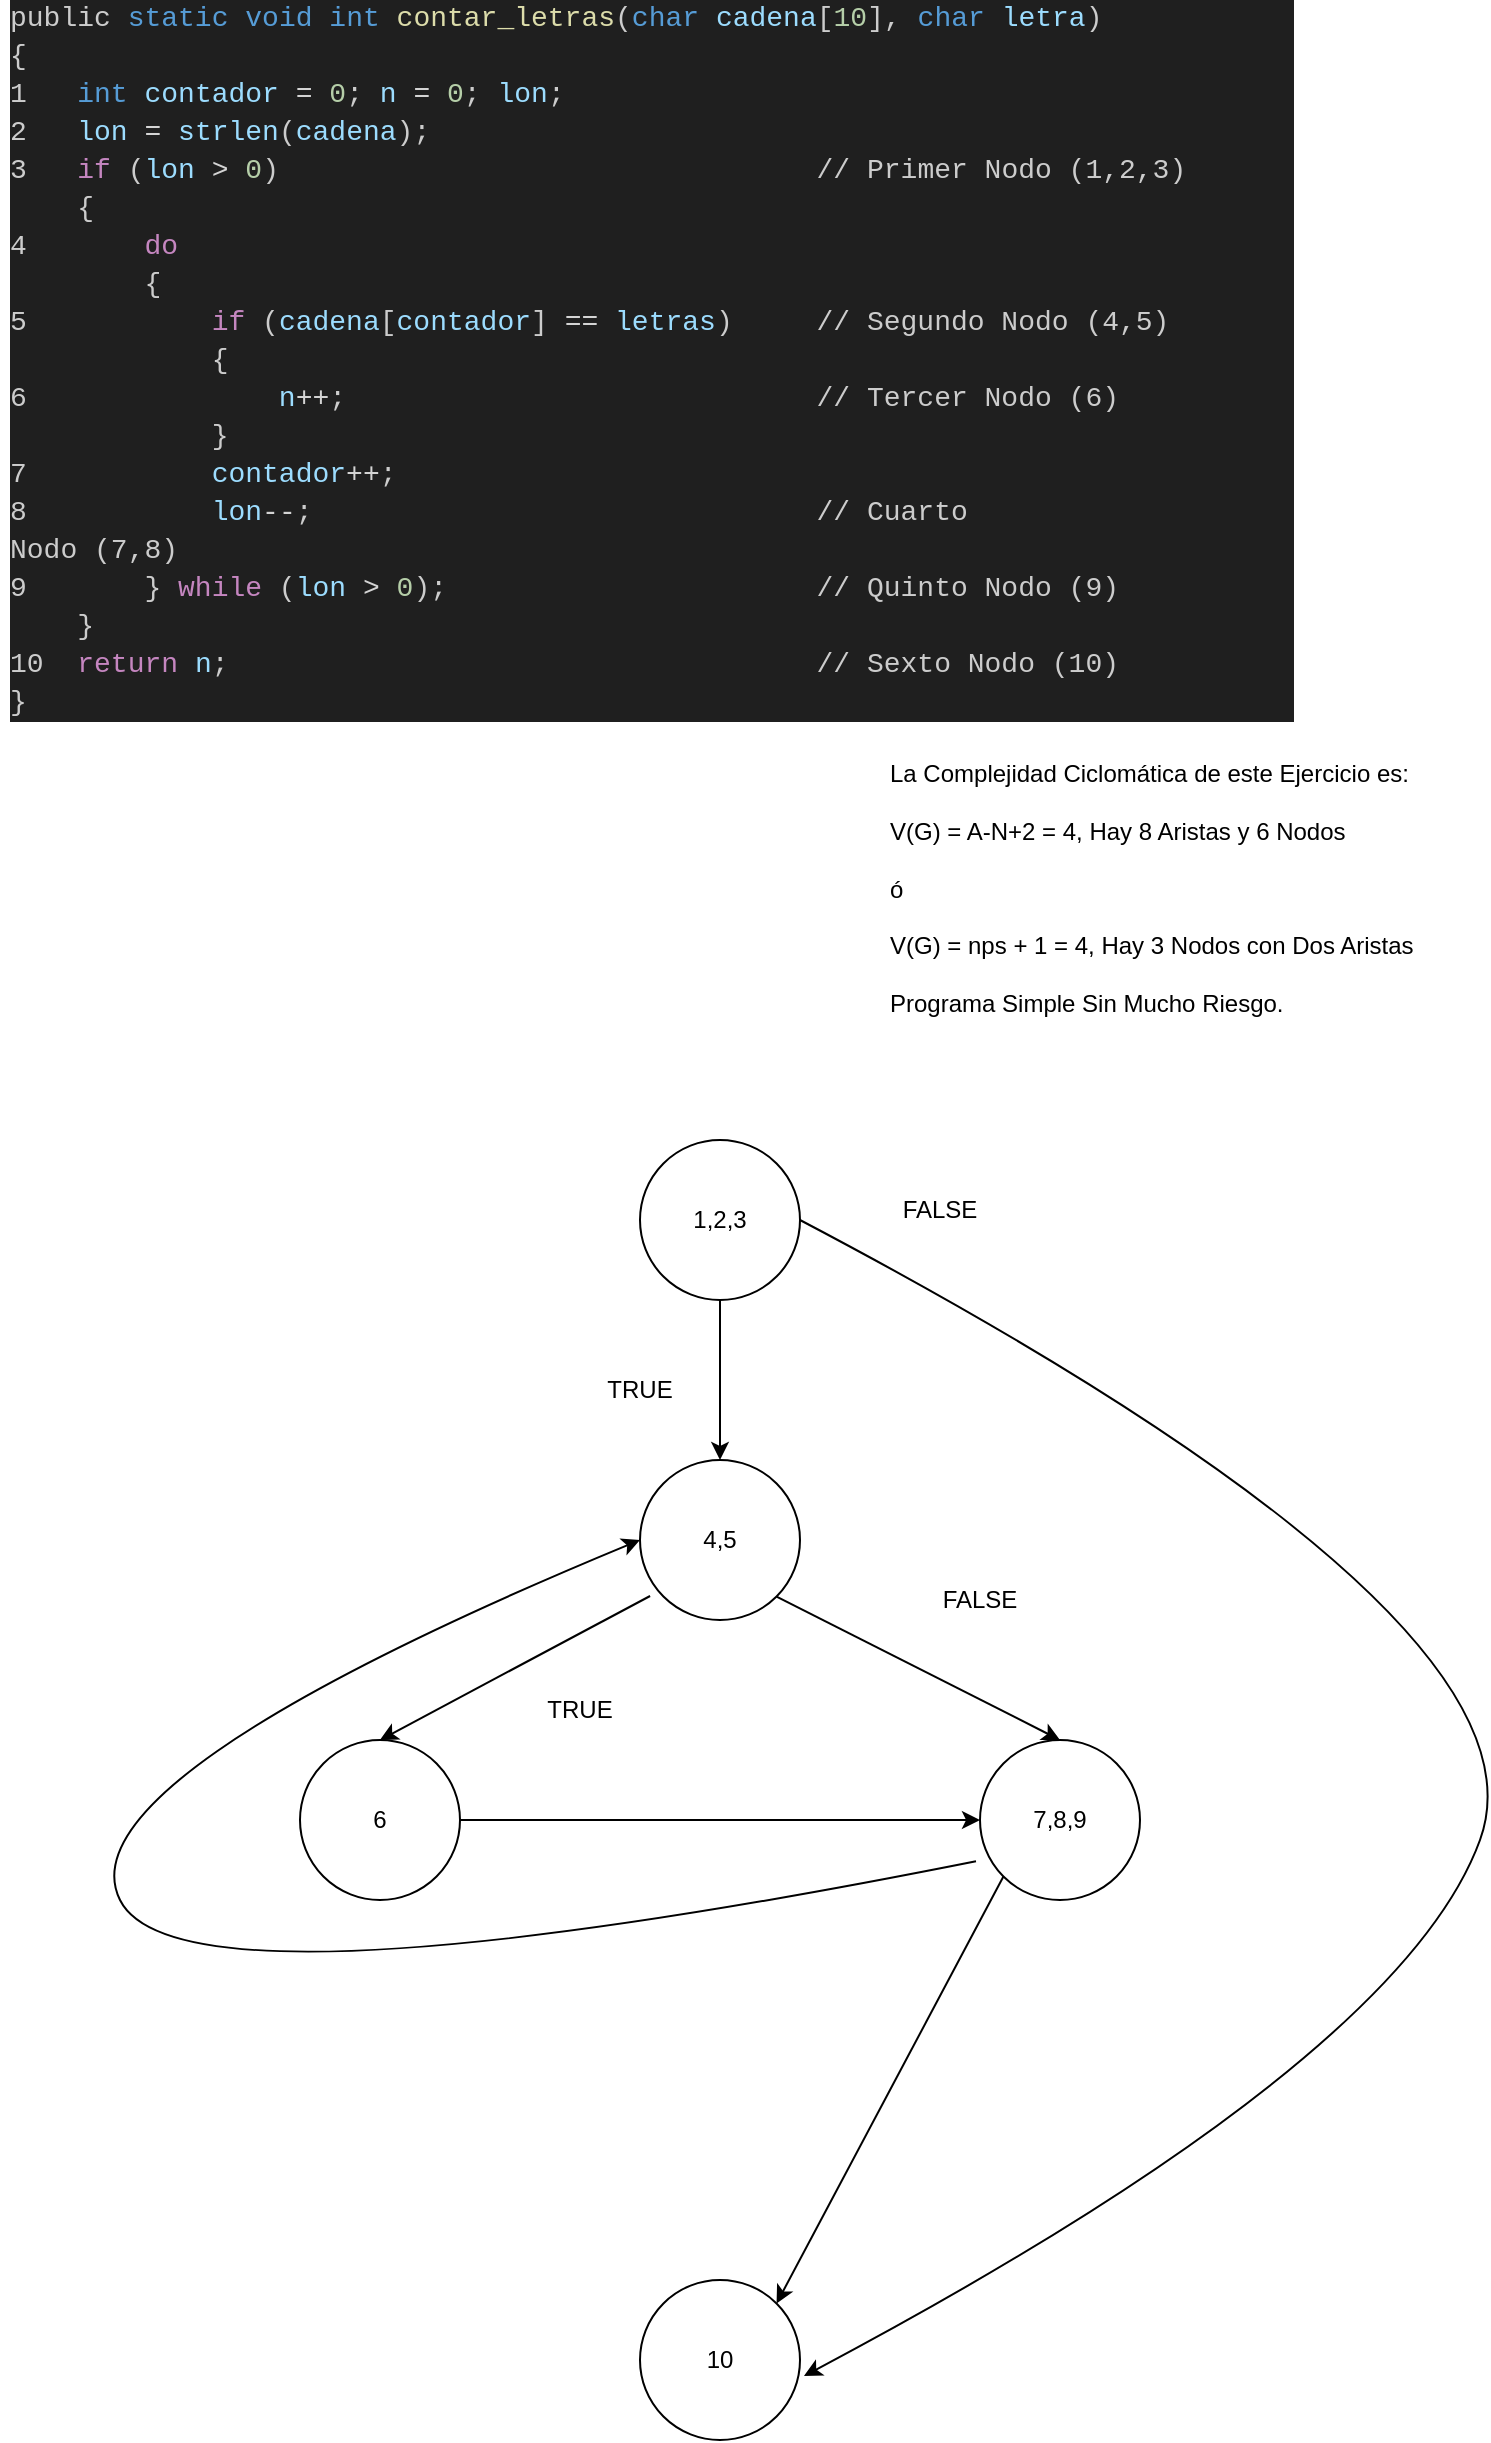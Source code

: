 <mxfile version="23.1.5" type="device">
  <diagram name="Página-1" id="R9G1KO56Wej6lRAiTYdm">
    <mxGraphModel dx="1912" dy="2262" grid="1" gridSize="10" guides="1" tooltips="1" connect="1" arrows="1" fold="1" page="1" pageScale="1" pageWidth="827" pageHeight="1169" math="0" shadow="0">
      <root>
        <mxCell id="0" />
        <mxCell id="1" parent="0" />
        <mxCell id="zJrBHstVzn8lc1cTPsC5-1" value="" style="ellipse;whiteSpace=wrap;html=1;aspect=fixed;" parent="1" vertex="1">
          <mxGeometry x="320" y="60" width="80" height="80" as="geometry" />
        </mxCell>
        <mxCell id="zJrBHstVzn8lc1cTPsC5-2" value="1,2,3" style="text;html=1;align=center;verticalAlign=middle;whiteSpace=wrap;rounded=0;" parent="1" vertex="1">
          <mxGeometry x="330" y="85" width="60" height="30" as="geometry" />
        </mxCell>
        <mxCell id="zJrBHstVzn8lc1cTPsC5-4" value="" style="ellipse;whiteSpace=wrap;html=1;aspect=fixed;" parent="1" vertex="1">
          <mxGeometry x="320" y="220" width="80" height="80" as="geometry" />
        </mxCell>
        <mxCell id="zJrBHstVzn8lc1cTPsC5-5" value="4,5" style="text;html=1;align=center;verticalAlign=middle;whiteSpace=wrap;rounded=0;" parent="1" vertex="1">
          <mxGeometry x="330" y="245" width="60" height="30" as="geometry" />
        </mxCell>
        <mxCell id="zJrBHstVzn8lc1cTPsC5-8" value="" style="ellipse;whiteSpace=wrap;html=1;aspect=fixed;" parent="1" vertex="1">
          <mxGeometry x="150" y="360" width="80" height="80" as="geometry" />
        </mxCell>
        <mxCell id="zJrBHstVzn8lc1cTPsC5-9" value="" style="ellipse;whiteSpace=wrap;html=1;aspect=fixed;" parent="1" vertex="1">
          <mxGeometry x="490" y="360" width="80" height="80" as="geometry" />
        </mxCell>
        <mxCell id="zJrBHstVzn8lc1cTPsC5-10" value="6" style="text;html=1;align=center;verticalAlign=middle;whiteSpace=wrap;rounded=0;" parent="1" vertex="1">
          <mxGeometry x="160" y="385" width="60" height="30" as="geometry" />
        </mxCell>
        <mxCell id="zJrBHstVzn8lc1cTPsC5-11" value="7,8,9" style="text;html=1;align=center;verticalAlign=middle;whiteSpace=wrap;rounded=0;" parent="1" vertex="1">
          <mxGeometry x="500" y="385" width="60" height="30" as="geometry" />
        </mxCell>
        <mxCell id="zJrBHstVzn8lc1cTPsC5-13" value="" style="endArrow=classic;html=1;rounded=0;exitX=1;exitY=0.5;exitDx=0;exitDy=0;entryX=0;entryY=0.5;entryDx=0;entryDy=0;" parent="1" source="zJrBHstVzn8lc1cTPsC5-8" target="zJrBHstVzn8lc1cTPsC5-9" edge="1">
          <mxGeometry width="50" height="50" relative="1" as="geometry">
            <mxPoint x="390" y="440" as="sourcePoint" />
            <mxPoint x="440" y="390" as="targetPoint" />
          </mxGeometry>
        </mxCell>
        <mxCell id="zJrBHstVzn8lc1cTPsC5-14" value="" style="endArrow=classic;html=1;rounded=0;entryX=0.5;entryY=0;entryDx=0;entryDy=0;exitX=0.5;exitY=1;exitDx=0;exitDy=0;" parent="1" source="zJrBHstVzn8lc1cTPsC5-1" target="zJrBHstVzn8lc1cTPsC5-4" edge="1">
          <mxGeometry width="50" height="50" relative="1" as="geometry">
            <mxPoint x="390" y="440" as="sourcePoint" />
            <mxPoint x="440" y="390" as="targetPoint" />
          </mxGeometry>
        </mxCell>
        <mxCell id="zJrBHstVzn8lc1cTPsC5-15" value="" style="endArrow=classic;html=1;rounded=0;entryX=0.5;entryY=0;entryDx=0;entryDy=0;exitX=0.063;exitY=0.85;exitDx=0;exitDy=0;exitPerimeter=0;" parent="1" source="zJrBHstVzn8lc1cTPsC5-4" target="zJrBHstVzn8lc1cTPsC5-8" edge="1">
          <mxGeometry width="50" height="50" relative="1" as="geometry">
            <mxPoint x="390" y="440" as="sourcePoint" />
            <mxPoint x="440" y="390" as="targetPoint" />
          </mxGeometry>
        </mxCell>
        <mxCell id="zJrBHstVzn8lc1cTPsC5-16" value="" style="endArrow=classic;html=1;rounded=0;entryX=0.5;entryY=0;entryDx=0;entryDy=0;exitX=1;exitY=1;exitDx=0;exitDy=0;" parent="1" source="zJrBHstVzn8lc1cTPsC5-4" target="zJrBHstVzn8lc1cTPsC5-9" edge="1">
          <mxGeometry width="50" height="50" relative="1" as="geometry">
            <mxPoint x="390" y="440" as="sourcePoint" />
            <mxPoint x="440" y="390" as="targetPoint" />
          </mxGeometry>
        </mxCell>
        <mxCell id="zJrBHstVzn8lc1cTPsC5-18" value="" style="endArrow=classic;html=1;rounded=0;entryX=1;entryY=0;entryDx=0;entryDy=0;exitX=0;exitY=1;exitDx=0;exitDy=0;" parent="1" source="zJrBHstVzn8lc1cTPsC5-9" target="zJrBHstVzn8lc1cTPsC5-23" edge="1">
          <mxGeometry width="50" height="50" relative="1" as="geometry">
            <mxPoint x="390" y="440" as="sourcePoint" />
            <mxPoint x="388.284" y="491.716" as="targetPoint" />
          </mxGeometry>
        </mxCell>
        <mxCell id="zJrBHstVzn8lc1cTPsC5-20" value="" style="curved=1;endArrow=classic;html=1;rounded=0;entryX=0;entryY=0.5;entryDx=0;entryDy=0;exitX=-0.025;exitY=0.758;exitDx=0;exitDy=0;exitPerimeter=0;" parent="1" source="zJrBHstVzn8lc1cTPsC5-9" target="zJrBHstVzn8lc1cTPsC5-4" edge="1">
          <mxGeometry width="50" height="50" relative="1" as="geometry">
            <mxPoint x="320" y="520" as="sourcePoint" />
            <mxPoint x="90" y="450" as="targetPoint" />
            <Array as="points">
              <mxPoint x="90" y="500" />
              <mxPoint x="30" y="380" />
            </Array>
          </mxGeometry>
        </mxCell>
        <mxCell id="zJrBHstVzn8lc1cTPsC5-21" value="TRUE" style="text;html=1;align=center;verticalAlign=middle;whiteSpace=wrap;rounded=0;" parent="1" vertex="1">
          <mxGeometry x="260" y="330" width="60" height="30" as="geometry" />
        </mxCell>
        <mxCell id="zJrBHstVzn8lc1cTPsC5-22" value="FALSE" style="text;html=1;align=center;verticalAlign=middle;whiteSpace=wrap;rounded=0;" parent="1" vertex="1">
          <mxGeometry x="460" y="275" width="60" height="30" as="geometry" />
        </mxCell>
        <mxCell id="zJrBHstVzn8lc1cTPsC5-23" value="" style="ellipse;whiteSpace=wrap;html=1;aspect=fixed;" parent="1" vertex="1">
          <mxGeometry x="320" y="630" width="80" height="80" as="geometry" />
        </mxCell>
        <mxCell id="zJrBHstVzn8lc1cTPsC5-25" value="10" style="text;html=1;align=center;verticalAlign=middle;whiteSpace=wrap;rounded=0;" parent="1" vertex="1">
          <mxGeometry x="330" y="655" width="60" height="30" as="geometry" />
        </mxCell>
        <mxCell id="zJrBHstVzn8lc1cTPsC5-26" value="TRUE" style="text;html=1;align=center;verticalAlign=middle;whiteSpace=wrap;rounded=0;" parent="1" vertex="1">
          <mxGeometry x="290" y="170" width="60" height="30" as="geometry" />
        </mxCell>
        <mxCell id="zJrBHstVzn8lc1cTPsC5-28" value="" style="curved=1;endArrow=classic;html=1;rounded=0;exitX=1;exitY=0.5;exitDx=0;exitDy=0;entryX=1.025;entryY=0.6;entryDx=0;entryDy=0;entryPerimeter=0;" parent="1" source="zJrBHstVzn8lc1cTPsC5-1" target="zJrBHstVzn8lc1cTPsC5-23" edge="1">
          <mxGeometry width="50" height="50" relative="1" as="geometry">
            <mxPoint x="660" y="410" as="sourcePoint" />
            <mxPoint x="710" y="360" as="targetPoint" />
            <Array as="points">
              <mxPoint x="780" y="300" />
              <mxPoint x="700" y="520" />
            </Array>
          </mxGeometry>
        </mxCell>
        <mxCell id="zJrBHstVzn8lc1cTPsC5-29" value="FALSE" style="text;html=1;align=center;verticalAlign=middle;whiteSpace=wrap;rounded=0;" parent="1" vertex="1">
          <mxGeometry x="440" y="80" width="60" height="30" as="geometry" />
        </mxCell>
        <mxCell id="NCUKF9VN88JBe-fzotXa-1" value="La Complejidad Ciclomática de este Ejercicio es:&lt;br&gt;&lt;br&gt;V(G) = A-N+2 = 4, Hay 8 Aristas y 6 Nodos&lt;br&gt;&lt;br&gt;ó&lt;br&gt;&lt;br&gt;V(G) = nps + 1 = 4, Hay 3 Nodos con Dos Aristas&lt;br&gt;&lt;br&gt;Programa Simple Sin Mucho Riesgo." style="text;html=1;spacing=5;spacingTop=-20;whiteSpace=wrap;overflow=hidden;rounded=0;" parent="1" vertex="1">
          <mxGeometry x="440" y="-120" width="280" height="120" as="geometry" />
        </mxCell>
        <mxCell id="NCUKF9VN88JBe-fzotXa-3" value="&lt;div style=&quot;color: rgb(204, 204, 204); background-color: rgb(31, 31, 31); font-family: Comic Sans Serif, Consolas, &amp;quot;Courier New&amp;quot;, monospace, Consolas, &amp;quot;Courier New&amp;quot;, monospace; font-weight: normal; font-size: 14px; line-height: 19px;&quot;&gt;&lt;div&gt;public&lt;span style=&quot;color: #cccccc;&quot;&gt; &lt;/span&gt;&lt;span style=&quot;color: #569cd6;&quot;&gt;static&lt;/span&gt;&lt;span style=&quot;color: #cccccc;&quot;&gt; &lt;/span&gt;&lt;span style=&quot;color: #569cd6;&quot;&gt;void&lt;/span&gt;&lt;span style=&quot;color: #cccccc;&quot;&gt; &lt;/span&gt;&lt;span style=&quot;color: #569cd6;&quot;&gt;int&lt;/span&gt;&lt;span style=&quot;color: #cccccc;&quot;&gt; &lt;/span&gt;&lt;span style=&quot;color: #dcdcaa;&quot;&gt;contar_letras&lt;/span&gt;&lt;span style=&quot;color: #cccccc;&quot;&gt;(&lt;/span&gt;&lt;span style=&quot;color: #569cd6;&quot;&gt;char&lt;/span&gt;&lt;span style=&quot;color: #cccccc;&quot;&gt; &lt;/span&gt;&lt;span style=&quot;color: #9cdcfe;&quot;&gt;cadena&lt;/span&gt;&lt;span style=&quot;color: #cccccc;&quot;&gt;[&lt;/span&gt;&lt;span style=&quot;color: #b5cea8;&quot;&gt;10&lt;/span&gt;&lt;span style=&quot;color: #cccccc;&quot;&gt;], &lt;/span&gt;&lt;span style=&quot;color: #569cd6;&quot;&gt;char&lt;/span&gt;&lt;span style=&quot;color: #cccccc;&quot;&gt; &lt;/span&gt;&lt;span style=&quot;color: #9cdcfe;&quot;&gt;letra&lt;/span&gt;&lt;span style=&quot;color: #cccccc;&quot;&gt;)&lt;/span&gt;&lt;/div&gt;&lt;div&gt;&lt;span style=&quot;color: #cccccc;&quot;&gt;{&lt;/span&gt;&lt;/div&gt;&lt;div&gt;&lt;span style=&quot;color: #cccccc;&quot;&gt;1&amp;nbsp;&amp;nbsp; &lt;/span&gt;&lt;span style=&quot;color: #569cd6;&quot;&gt;int&lt;/span&gt;&lt;span style=&quot;color: #cccccc;&quot;&gt; &lt;/span&gt;&lt;span style=&quot;color: #9cdcfe;&quot;&gt;contador&lt;/span&gt;&lt;span style=&quot;color: #cccccc;&quot;&gt; &lt;/span&gt;&lt;span style=&quot;color: #d4d4d4;&quot;&gt;=&lt;/span&gt;&lt;span style=&quot;color: #cccccc;&quot;&gt; &lt;/span&gt;&lt;span style=&quot;color: #b5cea8;&quot;&gt;0&lt;/span&gt;&lt;span style=&quot;color: #cccccc;&quot;&gt;; &lt;/span&gt;&lt;span style=&quot;color: #9cdcfe;&quot;&gt;n&lt;/span&gt;&lt;span style=&quot;color: #cccccc;&quot;&gt; &lt;/span&gt;&lt;span style=&quot;color: #d4d4d4;&quot;&gt;=&lt;/span&gt;&lt;span style=&quot;color: #cccccc;&quot;&gt; &lt;/span&gt;&lt;span style=&quot;color: #b5cea8;&quot;&gt;0&lt;/span&gt;&lt;span style=&quot;color: #cccccc;&quot;&gt;; &lt;/span&gt;&lt;span style=&quot;color: #9cdcfe;&quot;&gt;lon&lt;/span&gt;&lt;span style=&quot;color: #cccccc;&quot;&gt;;&lt;/span&gt;&lt;/div&gt;&lt;div&gt;&lt;span style=&quot;color: #cccccc;&quot;&gt;2&amp;nbsp;&amp;nbsp; &lt;/span&gt;&lt;span style=&quot;color: #9cdcfe;&quot;&gt;lon&lt;/span&gt;&lt;span style=&quot;color: #cccccc;&quot;&gt; &lt;/span&gt;&lt;span style=&quot;color: #d4d4d4;&quot;&gt;=&lt;/span&gt;&lt;span style=&quot;color: #cccccc;&quot;&gt; &lt;/span&gt;&lt;span style=&quot;color: #9cdcfe;&quot;&gt;strlen&lt;/span&gt;&lt;span style=&quot;color: #cccccc;&quot;&gt;(&lt;/span&gt;&lt;span style=&quot;color: #9cdcfe;&quot;&gt;cadena&lt;/span&gt;&lt;span style=&quot;color: #cccccc;&quot;&gt;);&lt;/span&gt;&lt;/div&gt;&lt;div&gt;&lt;span style=&quot;color: #cccccc;&quot;&gt;3&amp;nbsp;&amp;nbsp; &lt;/span&gt;&lt;span style=&quot;color: #c586c0;&quot;&gt;if&lt;/span&gt;&lt;span style=&quot;color: #cccccc;&quot;&gt; (&lt;/span&gt;&lt;span style=&quot;color: #9cdcfe;&quot;&gt;lon&lt;/span&gt;&lt;span style=&quot;color: #cccccc;&quot;&gt; &lt;/span&gt;&lt;span style=&quot;color: #d4d4d4;&quot;&gt;&amp;gt;&lt;/span&gt;&lt;span style=&quot;color: #cccccc;&quot;&gt; &lt;/span&gt;&lt;span style=&quot;color: #b5cea8;&quot;&gt;0&lt;/span&gt;&lt;span style=&quot;color: #cccccc;&quot;&gt;)&lt;span style=&quot;&quot;&gt;&lt;span style=&quot;white-space: pre;&quot;&gt;&lt;span style=&quot;white-space: pre;&quot;&gt;&#x9;&lt;/span&gt;&lt;span style=&quot;white-space: pre;&quot;&gt;&#x9;&lt;/span&gt;&amp;nbsp;&amp;nbsp;&amp;nbsp;&amp;nbsp;&lt;/span&gt;&lt;/span&gt;&lt;span style=&quot;&quot;&gt;&lt;span style=&quot;white-space: pre;&quot;&gt;&amp;nbsp;&amp;nbsp;&amp;nbsp;&amp;nbsp;&lt;/span&gt;&lt;span style=&quot;&quot;&gt;&lt;span style=&quot;white-space: pre;&quot;&gt;&amp;nbsp;&amp;nbsp;&amp;nbsp;&amp;nbsp;&lt;/span&gt;&lt;/span&gt;&lt;span style=&quot;&quot;&gt;&lt;span style=&quot;white-space: pre;&quot;&gt;&amp;nbsp;&amp;nbsp;&amp;nbsp;&amp;nbsp;&lt;/span&gt;&lt;/span&gt;&lt;/span&gt;// Primer Nodo (1,2,3)&lt;br&gt;&lt;/span&gt;&lt;/div&gt;&lt;div&gt;&lt;span style=&quot;color: #cccccc;&quot;&gt;&amp;nbsp; &amp;nbsp; {&lt;/span&gt;&lt;/div&gt;&lt;div&gt;&lt;span style=&quot;color: #cccccc;&quot;&gt;4 &amp;nbsp; &amp;nbsp; &amp;nbsp; &lt;/span&gt;&lt;span style=&quot;color: #c586c0;&quot;&gt;do&lt;/span&gt;&lt;/div&gt;&lt;div&gt;&lt;span style=&quot;color: #cccccc;&quot;&gt;&amp;nbsp; &amp;nbsp; &amp;nbsp; &amp;nbsp; {&lt;/span&gt;&lt;/div&gt;&lt;div&gt;&lt;span style=&quot;color: #cccccc;&quot;&gt;5 &amp;nbsp; &amp;nbsp; &amp;nbsp; &amp;nbsp; &amp;nbsp; &lt;/span&gt;&lt;span style=&quot;color: #c586c0;&quot;&gt;if&lt;/span&gt;&lt;span style=&quot;color: #cccccc;&quot;&gt; (&lt;/span&gt;&lt;span style=&quot;color: #9cdcfe;&quot;&gt;cadena&lt;/span&gt;&lt;span style=&quot;color: #cccccc;&quot;&gt;[&lt;/span&gt;&lt;span style=&quot;color: #9cdcfe;&quot;&gt;contador&lt;/span&gt;&lt;span style=&quot;color: #cccccc;&quot;&gt;] &lt;/span&gt;&lt;span style=&quot;color: #d4d4d4;&quot;&gt;==&lt;/span&gt;&lt;span style=&quot;color: #cccccc;&quot;&gt; &lt;/span&gt;&lt;span style=&quot;color: #9cdcfe;&quot;&gt;letras&lt;/span&gt;&lt;span style=&quot;color: #cccccc;&quot;&gt;)&lt;span style=&quot;&quot;&gt;&lt;span style=&quot;white-space: pre;&quot;&gt;&amp;nbsp;&lt;span style=&quot;white-space: pre;&quot;&gt;&#x9;&lt;/span&gt;&lt;/span&gt;&lt;/span&gt;// Segundo Nodo (4,5)&lt;br&gt;&lt;/span&gt;&lt;/div&gt;&lt;div&gt;&lt;span style=&quot;color: #cccccc;&quot;&gt;&amp;nbsp; &amp;nbsp; &amp;nbsp; &amp;nbsp; &amp;nbsp; &amp;nbsp; {&lt;/span&gt;&lt;/div&gt;&lt;div&gt;&lt;span style=&quot;color: #cccccc;&quot;&gt;6&amp;nbsp;&amp;nbsp; &amp;nbsp; &amp;nbsp; &amp;nbsp; &amp;nbsp; &amp;nbsp; &amp;nbsp; &lt;/span&gt;&lt;span style=&quot;color: #9cdcfe;&quot;&gt;n&lt;/span&gt;&lt;span style=&quot;color: #d4d4d4;&quot;&gt;++&lt;/span&gt;&lt;span style=&quot;color: #cccccc;&quot;&gt;;&lt;span style=&quot;&quot;&gt;&lt;span style=&quot;white-space: pre;&quot;&gt;&amp;nbsp;&amp;nbsp;&amp;nbsp;&amp;nbsp;&lt;/span&gt;&lt;/span&gt;&lt;span style=&quot;&quot;&gt;&lt;span style=&quot;white-space: pre;&quot;&gt;&amp;nbsp;&amp;nbsp;&amp;nbsp;&amp;nbsp;&lt;/span&gt;&lt;/span&gt;&lt;span style=&quot;&quot;&gt;&lt;span style=&quot;white-space: pre;&quot;&gt;&amp;nbsp;&amp;nbsp;&amp;nbsp;&amp;nbsp;&lt;span style=&quot;white-space: pre;&quot;&gt;&#x9;&lt;/span&gt;&lt;span style=&quot;white-space: pre;&quot;&gt;&#x9;&lt;/span&gt;&lt;/span&gt;&lt;/span&gt;// Tercer Nodo (6)&lt;br&gt;&lt;/span&gt;&lt;/div&gt;&lt;div&gt;&lt;span style=&quot;color: #cccccc;&quot;&gt;&amp;nbsp; &amp;nbsp; &amp;nbsp; &amp;nbsp; &amp;nbsp; &amp;nbsp; }&lt;/span&gt;&lt;/div&gt;&lt;div&gt;&lt;span style=&quot;color: #cccccc;&quot;&gt;7 &amp;nbsp; &amp;nbsp; &amp;nbsp; &amp;nbsp; &amp;nbsp; &lt;/span&gt;&lt;span style=&quot;color: #9cdcfe;&quot;&gt;contador&lt;/span&gt;&lt;span style=&quot;color: #d4d4d4;&quot;&gt;++&lt;/span&gt;&lt;span style=&quot;color: #cccccc;&quot;&gt;;&lt;br&gt;&lt;/span&gt;&lt;/div&gt;&lt;div&gt;&lt;span style=&quot;color: #cccccc;&quot;&gt;8 &amp;nbsp; &amp;nbsp; &amp;nbsp; &amp;nbsp; &amp;nbsp; &lt;/span&gt;&lt;span style=&quot;color: #9cdcfe;&quot;&gt;lon&lt;/span&gt;&lt;span style=&quot;color: #d4d4d4;&quot;&gt;--&lt;/span&gt;&lt;span style=&quot;color: #cccccc;&quot;&gt;;&lt;span style=&quot;&quot;&gt;&lt;span style=&quot;white-space: pre;&quot;&gt;&amp;nbsp;&amp;nbsp;&amp;nbsp;&amp;nbsp;&lt;/span&gt;&lt;/span&gt;&lt;span style=&quot;&quot;&gt;&lt;span style=&quot;white-space: pre;&quot;&gt;&amp;nbsp;&amp;nbsp;&amp;nbsp;&amp;nbsp;&lt;/span&gt;&lt;/span&gt;&lt;span style=&quot;&quot;&gt;&lt;span style=&quot;white-space: pre;&quot;&gt;&amp;nbsp;&amp;nbsp;&amp;nbsp;&amp;nbsp;&lt;/span&gt;&lt;/span&gt;&lt;span style=&quot;&quot;&gt;&lt;span style=&quot;white-space: pre;&quot;&gt;&amp;nbsp;&amp;nbsp;&amp;nbsp;&amp;nbsp;&lt;/span&gt;&lt;/span&gt;&lt;/span&gt;&lt;span style=&quot;white-space: pre;&quot;&gt;&#x9;&lt;/span&gt;&lt;span style=&quot;white-space: pre;&quot;&gt;&#x9;&lt;/span&gt;// Cuarto Nodo&lt;span style=&quot;&quot;&gt;&lt;span style=&quot;white-space: pre;&quot;&gt; (7,8)&amp;nbsp;&amp;nbsp;&amp;nbsp;&amp;nbsp;&lt;/span&gt;&lt;/span&gt;&lt;span style=&quot;&quot;&gt;&lt;span style=&quot;white-space: pre;&quot;&gt;&amp;nbsp;&amp;nbsp;&amp;nbsp;&amp;nbsp;&lt;/span&gt;&lt;/span&gt;&lt;span style=&quot;&quot;&gt;&lt;span style=&quot;white-space: pre;&quot;&gt;&amp;nbsp;&amp;nbsp;&amp;nbsp;&amp;nbsp;&lt;/span&gt;&lt;/span&gt;&lt;span style=&quot;color: #cccccc;&quot;&gt;&lt;/span&gt;&lt;/div&gt;&lt;div&gt;&lt;span style=&quot;color: #cccccc;&quot;&gt;9 &amp;nbsp; &amp;nbsp; &amp;nbsp; } &lt;/span&gt;&lt;span style=&quot;color: #c586c0;&quot;&gt;while&lt;/span&gt;&lt;span style=&quot;color: #cccccc;&quot;&gt; (&lt;/span&gt;&lt;span style=&quot;color: #9cdcfe;&quot;&gt;lon&lt;/span&gt;&lt;span style=&quot;color: #cccccc;&quot;&gt; &lt;/span&gt;&lt;span style=&quot;color: #d4d4d4;&quot;&gt;&amp;gt;&lt;/span&gt;&lt;span style=&quot;color: #cccccc;&quot;&gt; &lt;/span&gt;&lt;span style=&quot;color: #b5cea8;&quot;&gt;0&lt;/span&gt;&lt;span style=&quot;color: #cccccc;&quot;&gt;);&lt;span style=&quot;white-space: pre;&quot;&gt;&#x9;&lt;/span&gt;&lt;span style=&quot;white-space: pre;&quot;&gt;&#x9;&lt;/span&gt;&lt;span style=&quot;white-space: pre;&quot;&gt;&#x9;&lt;/span&gt;// Quinto Nodo (9)&lt;br&gt;&lt;/span&gt;&lt;/div&gt;&lt;div&gt;&lt;span style=&quot;color: #cccccc;&quot;&gt;&amp;nbsp; &amp;nbsp; }&lt;/span&gt;&lt;/div&gt;&lt;div&gt;&lt;span style=&quot;color: #cccccc;&quot;&gt;10&amp;nbsp; &lt;/span&gt;&lt;span style=&quot;color: #c586c0;&quot;&gt;return&lt;/span&gt;&lt;span style=&quot;color: #cccccc;&quot;&gt; &lt;/span&gt;&lt;span style=&quot;color: #9cdcfe;&quot;&gt;n&lt;/span&gt;&lt;span style=&quot;color: #cccccc;&quot;&gt;;&lt;span style=&quot;white-space: pre;&quot;&gt;&#x9;&lt;/span&gt;&lt;span style=&quot;white-space: pre;&quot;&gt;&#x9;&lt;/span&gt;&lt;span style=&quot;white-space: pre;&quot;&gt;&#x9;&lt;/span&gt;&lt;span style=&quot;white-space: pre;&quot;&gt;&#x9;&lt;/span&gt;&lt;span style=&quot;white-space: pre;&quot;&gt;&#x9;&lt;/span&gt;// Sexto Nodo (10)&lt;br&gt;&lt;/span&gt;&lt;/div&gt;&lt;div&gt;&lt;span style=&quot;color: #cccccc;&quot;&gt;}&lt;/span&gt;&lt;/div&gt;&lt;/div&gt;" style="text;html=1;spacing=5;spacingTop=-20;whiteSpace=wrap;overflow=hidden;rounded=0;rotation=0;" parent="1" vertex="1">
          <mxGeometry y="-500" width="650" height="390" as="geometry" />
        </mxCell>
      </root>
    </mxGraphModel>
  </diagram>
</mxfile>

